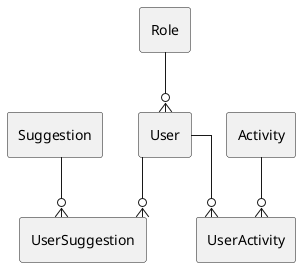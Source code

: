 @startuml
hide empty members
hide circle

skinparam Padding 8
skinparam Linetype ortho

class User {}
class Role{}
class Suggestion{}
class Activity{}
class UserSuggestion{}
class UserActivity{}

Role --o{ User
User --o{ UserActivity
Activity --o{ UserActivity
User --o{ UserSuggestion
Suggestion --o{ UserSuggestion


@enduml